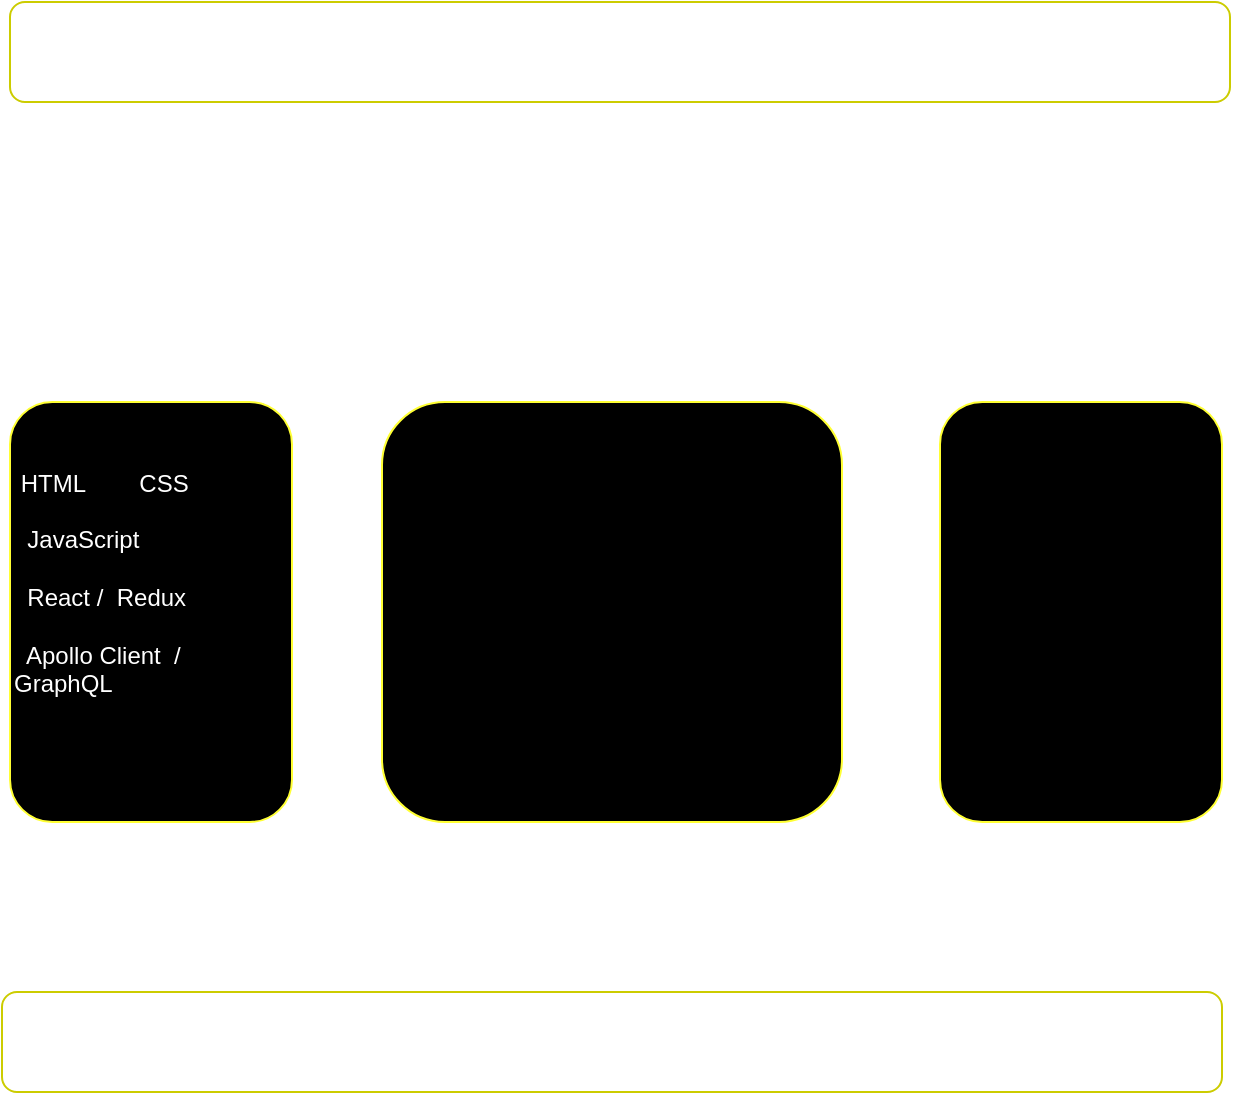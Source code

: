 <mxfile version="13.6.5">
    <diagram id="Fmoea5gRfUhi2WDVm3Gq" name="페이지-1">
        <mxGraphModel dx="874" dy="708" grid="1" gridSize="10" guides="1" tooltips="1" connect="1" arrows="1" fold="1" page="1" pageScale="1" pageWidth="827" pageHeight="1169" math="0" shadow="0">
            <root>
                <mxCell id="0"/>
                <mxCell id="1" parent="0"/>
                <mxCell id="2" value="" style="rounded=1;whiteSpace=wrap;html=1;fontColor=#ffffff;fillColor=none;strokeColor=#CCCC00;" parent="1" vertex="1">
                    <mxGeometry x="109" y="40" width="610" height="50" as="geometry"/>
                </mxCell>
                <mxCell id="3" value="&amp;nbsp;HTML&amp;nbsp; &amp;nbsp; &amp;nbsp; &amp;nbsp; CSS&lt;br&gt;&lt;br&gt;&amp;nbsp; JavaScript&amp;nbsp; &amp;nbsp;&lt;br&gt;&lt;br&gt;&amp;nbsp; React /&amp;nbsp; Redux&amp;nbsp;&amp;nbsp;&lt;br&gt;&lt;br&gt;&amp;nbsp; Apollo Client&amp;nbsp; /&amp;nbsp; &amp;nbsp; &amp;nbsp; &amp;nbsp; &amp;nbsp; &amp;nbsp; GraphQL&lt;br&gt;&lt;br&gt;&amp;nbsp; &amp;nbsp;" style="rounded=1;whiteSpace=wrap;html=1;align=left;labelBorderColor=none;labelBackgroundColor=none;fontColor=#ffffff;fillColor=#000000;strokeColor=#FFFF33;" parent="1" vertex="1">
                    <mxGeometry x="109" y="240" width="141" height="210" as="geometry"/>
                </mxCell>
                <mxCell id="4" value="" style="rounded=1;whiteSpace=wrap;html=1;align=left;labelBorderColor=none;labelBackgroundColor=none;fontColor=#ffffff;fillColor=#000000;strokeColor=#FFFF33;" vertex="1" parent="1">
                    <mxGeometry x="295" y="240" width="230" height="210" as="geometry"/>
                </mxCell>
                <mxCell id="5" value="" style="rounded=1;whiteSpace=wrap;html=1;align=left;labelBorderColor=none;labelBackgroundColor=none;fontColor=#ffffff;fillColor=#000000;strokeColor=#FFFF33;" vertex="1" parent="1">
                    <mxGeometry x="574" y="240" width="141" height="210" as="geometry"/>
                </mxCell>
                <mxCell id="6" value="" style="rounded=1;whiteSpace=wrap;html=1;fontColor=#ffffff;fillColor=none;strokeColor=#CCCC00;" vertex="1" parent="1">
                    <mxGeometry x="105" y="535" width="610" height="50" as="geometry"/>
                </mxCell>
            </root>
        </mxGraphModel>
    </diagram>
</mxfile>
